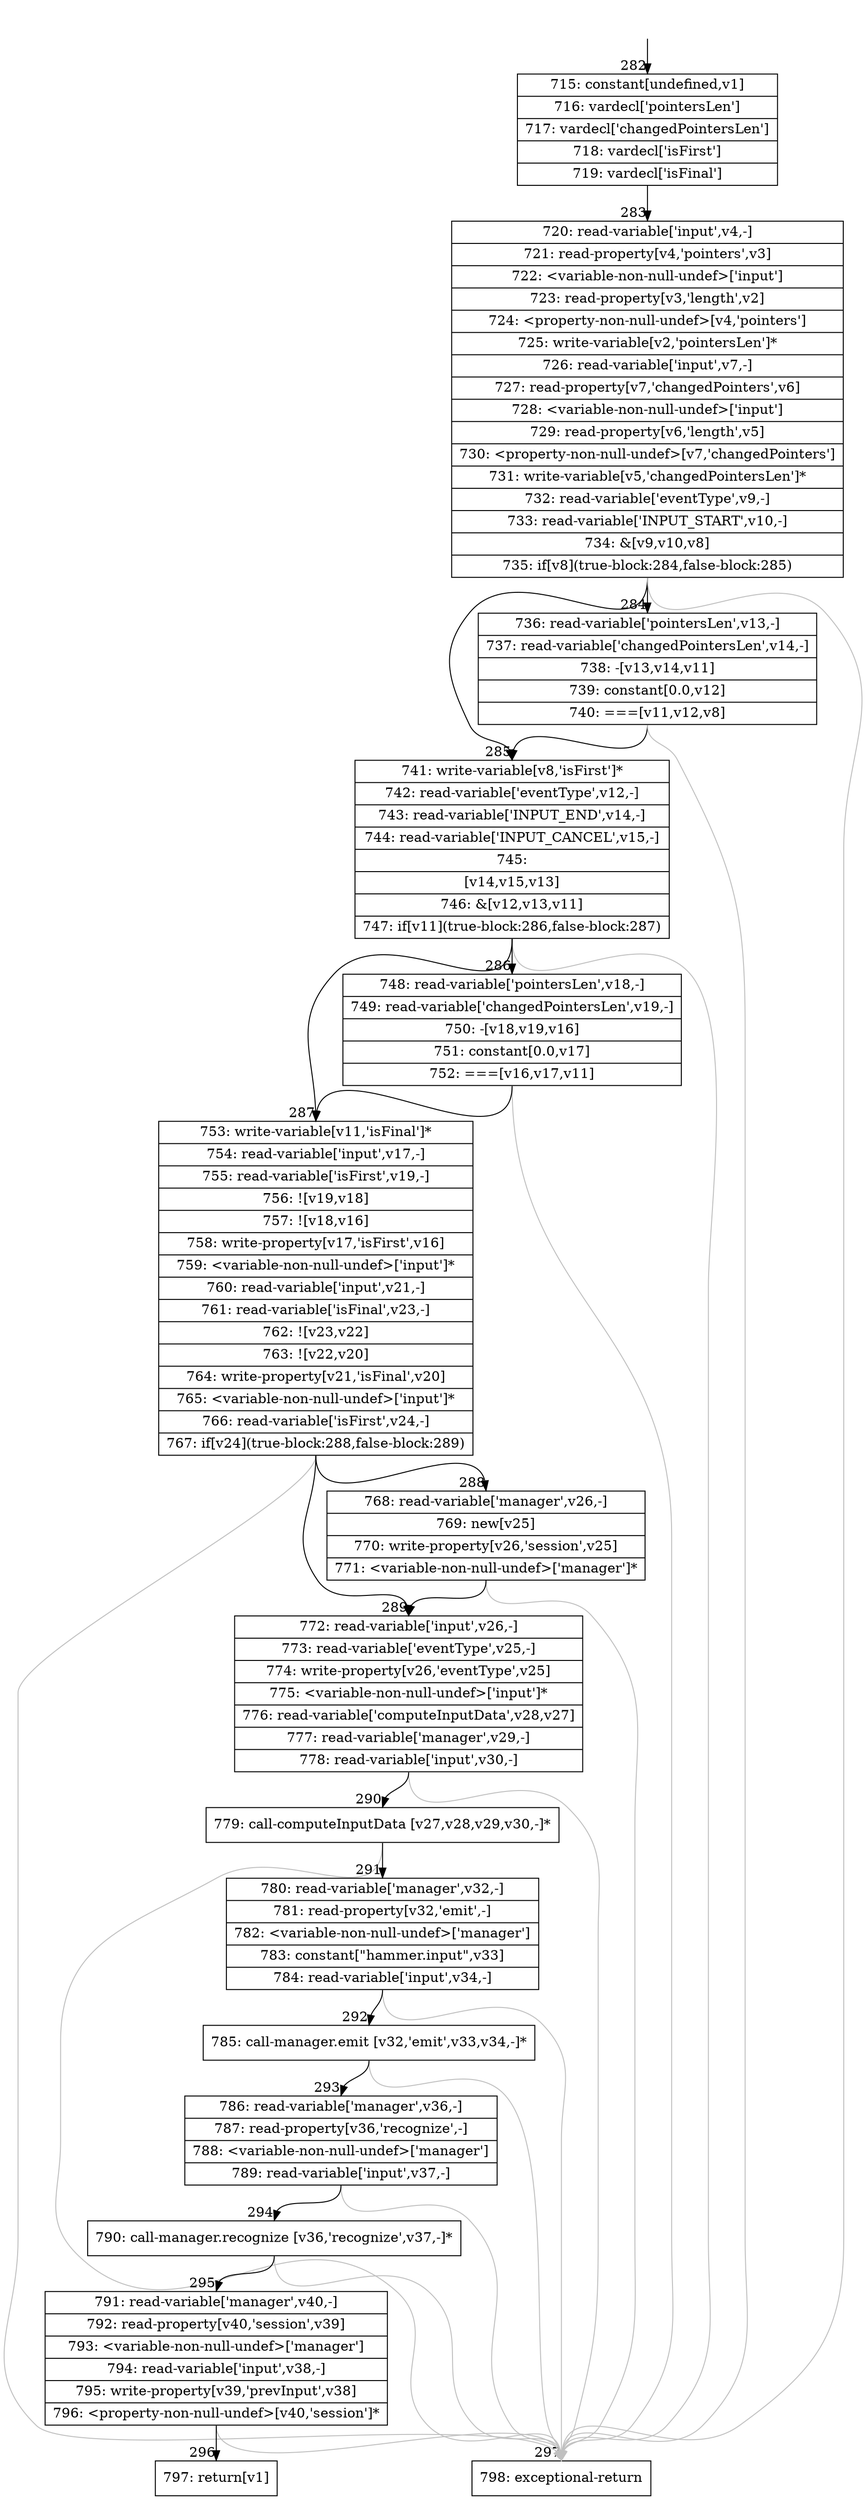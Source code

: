 digraph {
rankdir="TD"
BB_entry32[shape=none,label=""];
BB_entry32 -> BB282 [tailport=s, headport=n, headlabel="    282"]
BB282 [shape=record label="{715: constant[undefined,v1]|716: vardecl['pointersLen']|717: vardecl['changedPointersLen']|718: vardecl['isFirst']|719: vardecl['isFinal']}" ] 
BB282 -> BB283 [tailport=s, headport=n, headlabel="      283"]
BB283 [shape=record label="{720: read-variable['input',v4,-]|721: read-property[v4,'pointers',v3]|722: \<variable-non-null-undef\>['input']|723: read-property[v3,'length',v2]|724: \<property-non-null-undef\>[v4,'pointers']|725: write-variable[v2,'pointersLen']*|726: read-variable['input',v7,-]|727: read-property[v7,'changedPointers',v6]|728: \<variable-non-null-undef\>['input']|729: read-property[v6,'length',v5]|730: \<property-non-null-undef\>[v7,'changedPointers']|731: write-variable[v5,'changedPointersLen']*|732: read-variable['eventType',v9,-]|733: read-variable['INPUT_START',v10,-]|734: &[v9,v10,v8]|735: if[v8](true-block:284,false-block:285)}" ] 
BB283 -> BB285 [tailport=s, headport=n, headlabel="      285"]
BB283 -> BB284 [tailport=s, headport=n, headlabel="      284"]
BB283 -> BB297 [tailport=s, headport=n, color=gray, headlabel="      297"]
BB284 [shape=record label="{736: read-variable['pointersLen',v13,-]|737: read-variable['changedPointersLen',v14,-]|738: -[v13,v14,v11]|739: constant[0.0,v12]|740: ===[v11,v12,v8]}" ] 
BB284 -> BB285 [tailport=s, headport=n]
BB284 -> BB297 [tailport=s, headport=n, color=gray]
BB285 [shape=record label="{741: write-variable[v8,'isFirst']*|742: read-variable['eventType',v12,-]|743: read-variable['INPUT_END',v14,-]|744: read-variable['INPUT_CANCEL',v15,-]|745: |[v14,v15,v13]|746: &[v12,v13,v11]|747: if[v11](true-block:286,false-block:287)}" ] 
BB285 -> BB287 [tailport=s, headport=n, headlabel="      287"]
BB285 -> BB286 [tailport=s, headport=n, headlabel="      286"]
BB285 -> BB297 [tailport=s, headport=n, color=gray]
BB286 [shape=record label="{748: read-variable['pointersLen',v18,-]|749: read-variable['changedPointersLen',v19,-]|750: -[v18,v19,v16]|751: constant[0.0,v17]|752: ===[v16,v17,v11]}" ] 
BB286 -> BB287 [tailport=s, headport=n]
BB286 -> BB297 [tailport=s, headport=n, color=gray]
BB287 [shape=record label="{753: write-variable[v11,'isFinal']*|754: read-variable['input',v17,-]|755: read-variable['isFirst',v19,-]|756: ![v19,v18]|757: ![v18,v16]|758: write-property[v17,'isFirst',v16]|759: \<variable-non-null-undef\>['input']*|760: read-variable['input',v21,-]|761: read-variable['isFinal',v23,-]|762: ![v23,v22]|763: ![v22,v20]|764: write-property[v21,'isFinal',v20]|765: \<variable-non-null-undef\>['input']*|766: read-variable['isFirst',v24,-]|767: if[v24](true-block:288,false-block:289)}" ] 
BB287 -> BB288 [tailport=s, headport=n, headlabel="      288"]
BB287 -> BB289 [tailport=s, headport=n, headlabel="      289"]
BB287 -> BB297 [tailport=s, headport=n, color=gray]
BB288 [shape=record label="{768: read-variable['manager',v26,-]|769: new[v25]|770: write-property[v26,'session',v25]|771: \<variable-non-null-undef\>['manager']*}" ] 
BB288 -> BB289 [tailport=s, headport=n]
BB288 -> BB297 [tailport=s, headport=n, color=gray]
BB289 [shape=record label="{772: read-variable['input',v26,-]|773: read-variable['eventType',v25,-]|774: write-property[v26,'eventType',v25]|775: \<variable-non-null-undef\>['input']*|776: read-variable['computeInputData',v28,v27]|777: read-variable['manager',v29,-]|778: read-variable['input',v30,-]}" ] 
BB289 -> BB290 [tailport=s, headport=n, headlabel="      290"]
BB289 -> BB297 [tailport=s, headport=n, color=gray]
BB290 [shape=record label="{779: call-computeInputData [v27,v28,v29,v30,-]*}" ] 
BB290 -> BB291 [tailport=s, headport=n, headlabel="      291"]
BB290 -> BB297 [tailport=s, headport=n, color=gray]
BB291 [shape=record label="{780: read-variable['manager',v32,-]|781: read-property[v32,'emit',-]|782: \<variable-non-null-undef\>['manager']|783: constant[\"hammer.input\",v33]|784: read-variable['input',v34,-]}" ] 
BB291 -> BB292 [tailport=s, headport=n, headlabel="      292"]
BB291 -> BB297 [tailport=s, headport=n, color=gray]
BB292 [shape=record label="{785: call-manager.emit [v32,'emit',v33,v34,-]*}" ] 
BB292 -> BB293 [tailport=s, headport=n, headlabel="      293"]
BB292 -> BB297 [tailport=s, headport=n, color=gray]
BB293 [shape=record label="{786: read-variable['manager',v36,-]|787: read-property[v36,'recognize',-]|788: \<variable-non-null-undef\>['manager']|789: read-variable['input',v37,-]}" ] 
BB293 -> BB294 [tailport=s, headport=n, headlabel="      294"]
BB293 -> BB297 [tailport=s, headport=n, color=gray]
BB294 [shape=record label="{790: call-manager.recognize [v36,'recognize',v37,-]*}" ] 
BB294 -> BB295 [tailport=s, headport=n, headlabel="      295"]
BB294 -> BB297 [tailport=s, headport=n, color=gray]
BB295 [shape=record label="{791: read-variable['manager',v40,-]|792: read-property[v40,'session',v39]|793: \<variable-non-null-undef\>['manager']|794: read-variable['input',v38,-]|795: write-property[v39,'prevInput',v38]|796: \<property-non-null-undef\>[v40,'session']*}" ] 
BB295 -> BB296 [tailport=s, headport=n, headlabel="      296"]
BB295 -> BB297 [tailport=s, headport=n, color=gray]
BB296 [shape=record label="{797: return[v1]}" ] 
BB297 [shape=record label="{798: exceptional-return}" ] 
//#$~ 465
}
